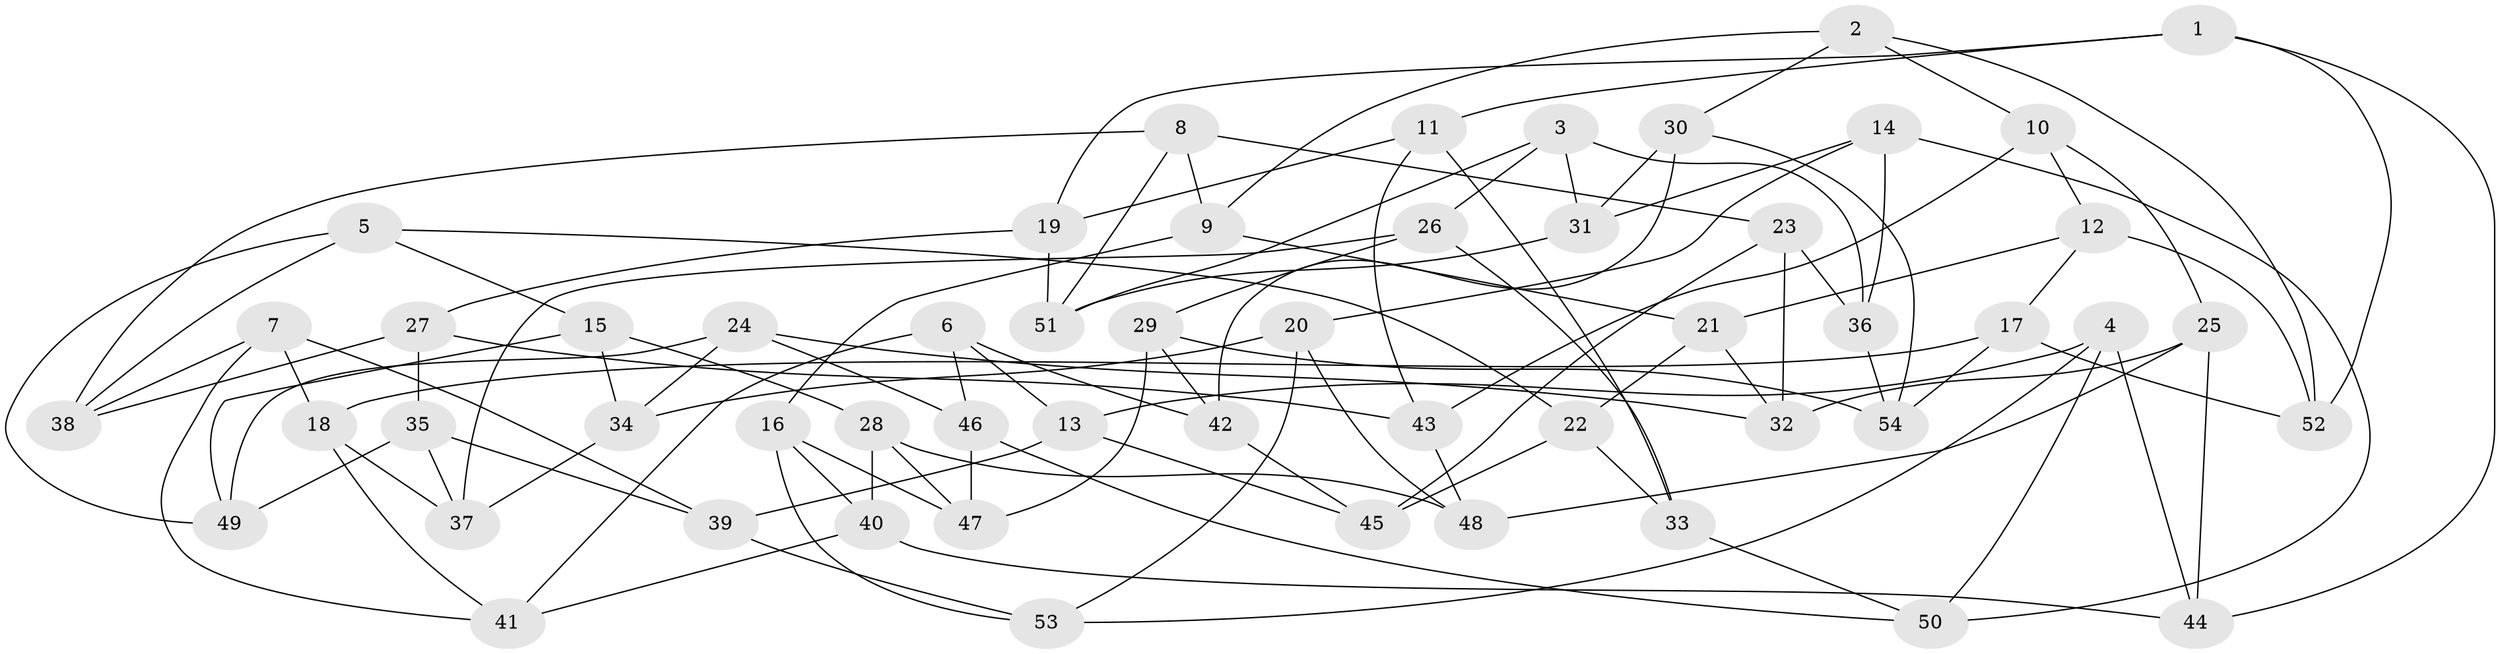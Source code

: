// coarse degree distribution, {4: 0.125, 2: 0.1875, 3: 0.1875, 1: 0.0625, 7: 0.125, 5: 0.1875, 6: 0.0625, 13: 0.0625}
// Generated by graph-tools (version 1.1) at 2025/03/03/04/25 22:03:00]
// undirected, 54 vertices, 108 edges
graph export_dot {
graph [start="1"]
  node [color=gray90,style=filled];
  1;
  2;
  3;
  4;
  5;
  6;
  7;
  8;
  9;
  10;
  11;
  12;
  13;
  14;
  15;
  16;
  17;
  18;
  19;
  20;
  21;
  22;
  23;
  24;
  25;
  26;
  27;
  28;
  29;
  30;
  31;
  32;
  33;
  34;
  35;
  36;
  37;
  38;
  39;
  40;
  41;
  42;
  43;
  44;
  45;
  46;
  47;
  48;
  49;
  50;
  51;
  52;
  53;
  54;
  1 -- 19;
  1 -- 11;
  1 -- 52;
  1 -- 44;
  2 -- 52;
  2 -- 9;
  2 -- 10;
  2 -- 30;
  3 -- 51;
  3 -- 26;
  3 -- 36;
  3 -- 31;
  4 -- 53;
  4 -- 13;
  4 -- 44;
  4 -- 50;
  5 -- 15;
  5 -- 22;
  5 -- 49;
  5 -- 38;
  6 -- 46;
  6 -- 42;
  6 -- 13;
  6 -- 41;
  7 -- 39;
  7 -- 38;
  7 -- 18;
  7 -- 41;
  8 -- 51;
  8 -- 9;
  8 -- 38;
  8 -- 23;
  9 -- 21;
  9 -- 16;
  10 -- 12;
  10 -- 43;
  10 -- 25;
  11 -- 33;
  11 -- 43;
  11 -- 19;
  12 -- 17;
  12 -- 52;
  12 -- 21;
  13 -- 39;
  13 -- 45;
  14 -- 20;
  14 -- 31;
  14 -- 50;
  14 -- 36;
  15 -- 34;
  15 -- 49;
  15 -- 28;
  16 -- 53;
  16 -- 47;
  16 -- 40;
  17 -- 54;
  17 -- 18;
  17 -- 52;
  18 -- 41;
  18 -- 37;
  19 -- 27;
  19 -- 51;
  20 -- 34;
  20 -- 48;
  20 -- 53;
  21 -- 32;
  21 -- 22;
  22 -- 33;
  22 -- 45;
  23 -- 36;
  23 -- 45;
  23 -- 32;
  24 -- 32;
  24 -- 49;
  24 -- 46;
  24 -- 34;
  25 -- 44;
  25 -- 32;
  25 -- 48;
  26 -- 37;
  26 -- 33;
  26 -- 29;
  27 -- 35;
  27 -- 38;
  27 -- 43;
  28 -- 47;
  28 -- 48;
  28 -- 40;
  29 -- 54;
  29 -- 47;
  29 -- 42;
  30 -- 54;
  30 -- 42;
  30 -- 31;
  31 -- 51;
  33 -- 50;
  34 -- 37;
  35 -- 37;
  35 -- 49;
  35 -- 39;
  36 -- 54;
  39 -- 53;
  40 -- 44;
  40 -- 41;
  42 -- 45;
  43 -- 48;
  46 -- 50;
  46 -- 47;
}
